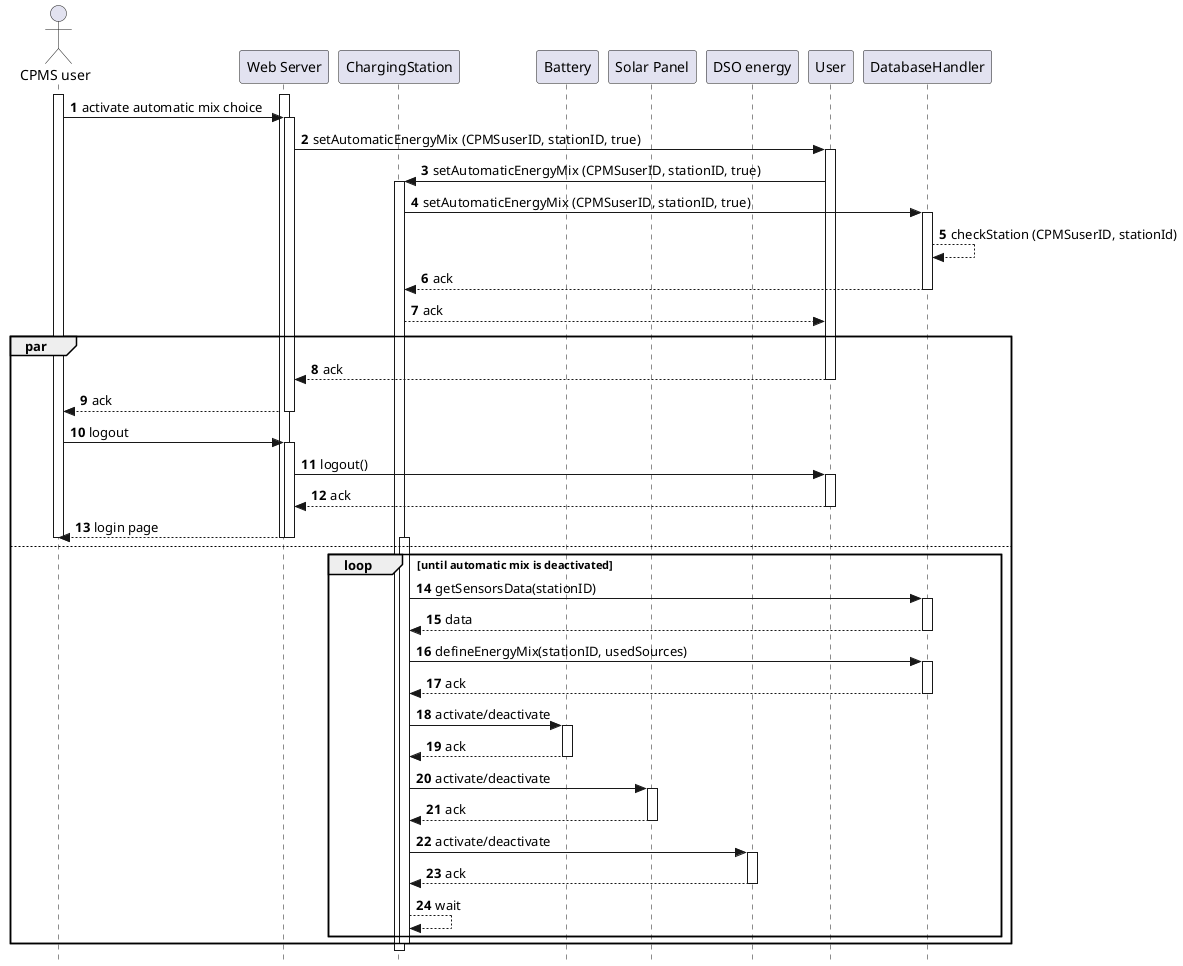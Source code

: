 @startuml energyMix

skinparam style strictuml
autonumber

actor "CPMS user" as cu
participant "Web Server" as web
participant "ChargingStation" as station
participant Battery
participant "Solar Panel" as panel
participant "DSO energy" as dsoe
participant User as user
participant DatabaseHandler as db

activate cu
activate web

cu -> web : activate automatic mix choice
activate web
web -> user : setAutomaticEnergyMix (CPMSuserID, stationID, true)
activate user
user -> station : setAutomaticEnergyMix (CPMSuserID, stationID, true)
activate station
station -> db : setAutomaticEnergyMix (CPMSuserID, stationID, true)
activate db
db --> db : checkStation (CPMSuserID, stationId)
db --> station : ack
deactivate db

station --> user : ack

par 
    user --> web: ack
    deactivate user
    web --> cu: ack
    deactivate web
    cu -> web : logout
    activate web
    web -> user: logout()
    activate user
    user --> web : ack
    deactivate user
    web --> cu : login page
    deactivate web
    deactivate web
    deactivate cu
else 
    loop until automatic mix is deactivated
        activate station
        station -> db : getSensorsData(stationID)
        activate db
        db --> station : data
        deactivate db
        station -> db : defineEnergyMix(stationID, usedSources)
        activate db
        db --> station : ack
        deactivate db
        station -> Battery: activate/deactivate
        activate Battery
        Battery --> station : ack
        deactivate Battery
        station -> panel: activate/deactivate
        activate panel
        panel --> station : ack
        deactivate panel
        station -> dsoe: activate/deactivate
        activate dsoe
        dsoe --> station : ack
        deactivate dsoe
        station --> station : wait
    end
    deactivate station
end
deactivate station



@enduml